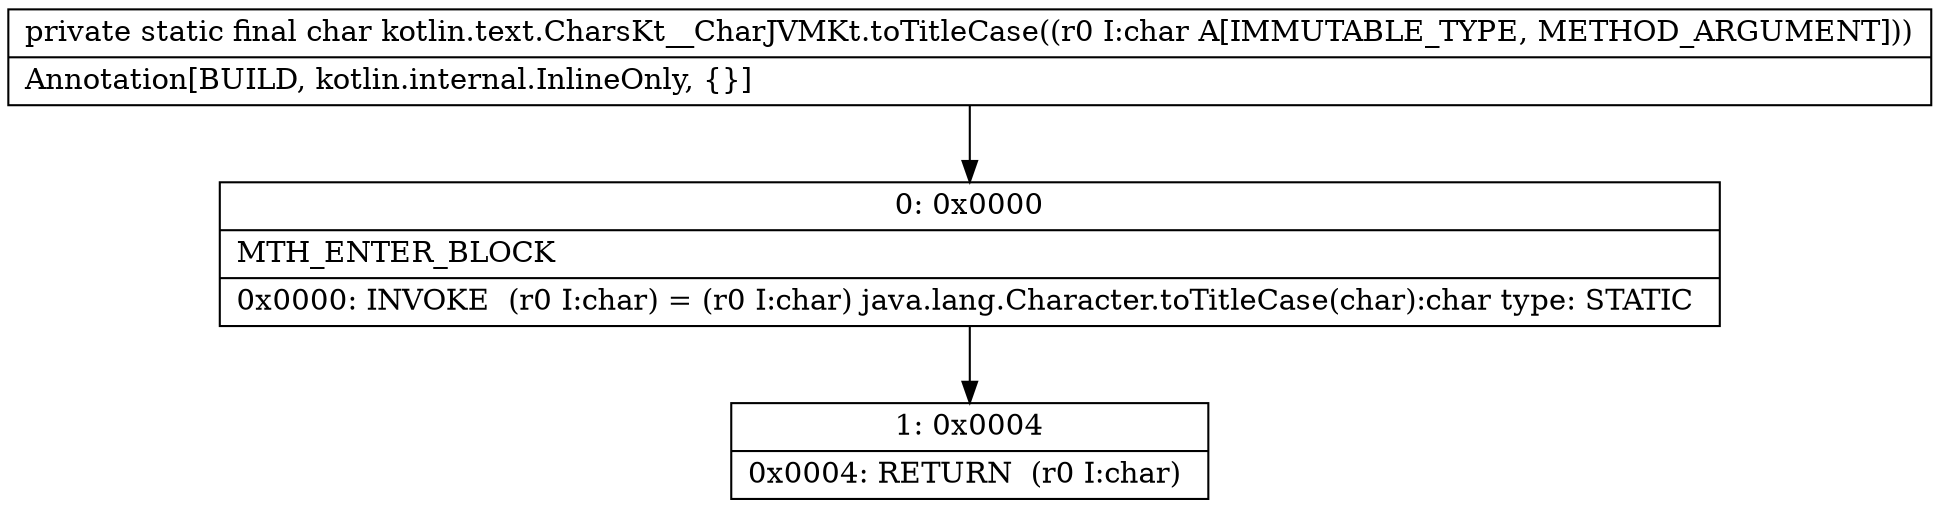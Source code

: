 digraph "CFG forkotlin.text.CharsKt__CharJVMKt.toTitleCase(C)C" {
Node_0 [shape=record,label="{0\:\ 0x0000|MTH_ENTER_BLOCK\l|0x0000: INVOKE  (r0 I:char) = (r0 I:char) java.lang.Character.toTitleCase(char):char type: STATIC \l}"];
Node_1 [shape=record,label="{1\:\ 0x0004|0x0004: RETURN  (r0 I:char) \l}"];
MethodNode[shape=record,label="{private static final char kotlin.text.CharsKt__CharJVMKt.toTitleCase((r0 I:char A[IMMUTABLE_TYPE, METHOD_ARGUMENT]))  | Annotation[BUILD, kotlin.internal.InlineOnly, \{\}]\l}"];
MethodNode -> Node_0;
Node_0 -> Node_1;
}

